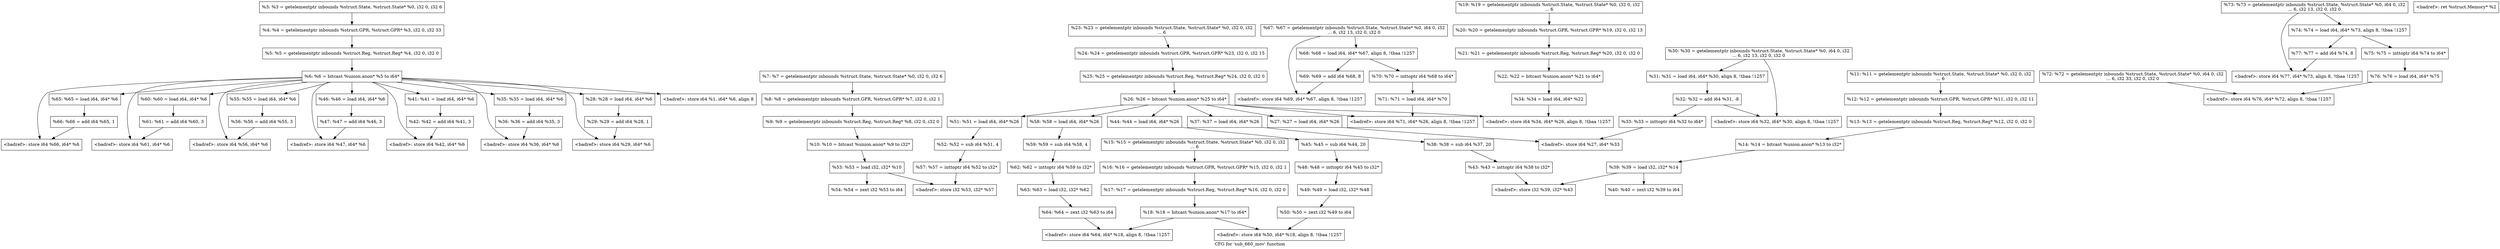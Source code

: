 digraph "CFG for 'sub_660_mov' function" {
	label="CFG for 'sub_660_mov' function";

	Node0x558693e2e928 [shape=record,label="{%3:  %3 = getelementptr inbounds %struct.State, %struct.State* %0, i32 0, i32 6}"];
	Node0x558693e2e928 -> Node0x558693e2e518;
	Node0x558693e2e518 [shape=record,label="{%4:  %4 = getelementptr inbounds %struct.GPR, %struct.GPR* %3, i32 0, i32 33}"];
	Node0x558693e2e518 -> Node0x558693e2e608;
	Node0x558693e2e608 [shape=record,label="{%5:  %5 = getelementptr inbounds %struct.Reg, %struct.Reg* %4, i32 0, i32 0}"];
	Node0x558693e2e608 -> Node0x558693e1c658;
	Node0x558693e1c658 [shape=record,label="{%6:  %6 = bitcast %union.anon* %5 to i64*}"];
	Node0x558693e1c658 -> Node0x558693e30a60;
	Node0x558693e1c658 -> Node0x558693e30968;
	Node0x558693e1c658 -> Node0x558693e32200;
	Node0x558693e1c658 -> Node0x558693e32108;
	Node0x558693e1c658 -> Node0x558693e31ee0;
	Node0x558693e1c658 -> Node0x558693e31de8;
	Node0x558693e1c658 -> Node0x558693e31a00;
	Node0x558693e1c658 -> Node0x558693e31908;
	Node0x558693e1c658 -> Node0x558693e316e0;
	Node0x558693e1c658 -> Node0x558693e315e8;
	Node0x558693e1c658 -> Node0x558693e31320;
	Node0x558693e1c658 -> Node0x558693e311e8;
	Node0x558693e1c658 -> Node0x558693e2f550;
	Node0x558693e1c658 -> Node0x558693e2f418;
	Node0x558693e1c658 -> Node0x558693e2e690;
	Node0x558693e2e690 [shape=record,label="{\<badref\>:  store i64 %1, i64* %6, align 8}"];
	Node0x558693e2e728 [shape=record,label="{%7:  %7 = getelementptr inbounds %struct.State, %struct.State* %0, i32 0, i32 6}"];
	Node0x558693e2e728 -> Node0x558693e2e808;
	Node0x558693e2e808 [shape=record,label="{%8:  %8 = getelementptr inbounds %struct.GPR, %struct.GPR* %7, i32 0, i32 1}"];
	Node0x558693e2e808 -> Node0x558693e2ea58;
	Node0x558693e2ea58 [shape=record,label="{%9:  %9 = getelementptr inbounds %struct.Reg, %struct.Reg* %8, i32 0, i32 0}"];
	Node0x558693e2ea58 -> Node0x558693e1c168;
	Node0x558693e1c168 [shape=record,label="{%10:  %10 = bitcast %union.anon* %9 to i32*}"];
	Node0x558693e1c168 -> Node0x558693e31d28;
	Node0x558693e2eaf8 [shape=record,label="{%11:  %11 = getelementptr inbounds %struct.State, %struct.State* %0, i32 0, i32\l... 6}"];
	Node0x558693e2eaf8 -> Node0x558693e2eb98;
	Node0x558693e2eb98 [shape=record,label="{%12:  %12 = getelementptr inbounds %struct.GPR, %struct.GPR* %11, i32 0, i32 11}"];
	Node0x558693e2eb98 -> Node0x558693e2ec38;
	Node0x558693e2ec38 [shape=record,label="{%13:  %13 = getelementptr inbounds %struct.Reg, %struct.Reg* %12, i32 0, i32 0}"];
	Node0x558693e2ec38 -> Node0x558693e1c328;
	Node0x558693e1c328 [shape=record,label="{%14:  %14 = bitcast %union.anon* %13 to i32*}"];
	Node0x558693e1c328 -> Node0x558693e31528;
	Node0x558693e2ecd8 [shape=record,label="{%15:  %15 = getelementptr inbounds %struct.State, %struct.State* %0, i32 0, i32\l... 6}"];
	Node0x558693e2ecd8 -> Node0x558693e2ed78;
	Node0x558693e2ed78 [shape=record,label="{%16:  %16 = getelementptr inbounds %struct.GPR, %struct.GPR* %15, i32 0, i32 1}"];
	Node0x558693e2ed78 -> Node0x558693e2ef28;
	Node0x558693e2ef28 [shape=record,label="{%17:  %17 = getelementptr inbounds %struct.Reg, %struct.Reg* %16, i32 0, i32 0}"];
	Node0x558693e2ef28 -> Node0x558693e1be48;
	Node0x558693e1be48 [shape=record,label="{%18:  %18 = bitcast %union.anon* %17 to i64*}"];
	Node0x558693e1be48 -> Node0x558693e30900;
	Node0x558693e1be48 -> Node0x558693e31ba0;
	Node0x558693e2efc8 [shape=record,label="{%19:  %19 = getelementptr inbounds %struct.State, %struct.State* %0, i32 0, i32\l... 6}"];
	Node0x558693e2efc8 -> Node0x558693e2f068;
	Node0x558693e2f068 [shape=record,label="{%20:  %20 = getelementptr inbounds %struct.GPR, %struct.GPR* %19, i32 0, i32 13}"];
	Node0x558693e2f068 -> Node0x558693e2f108;
	Node0x558693e2f108 [shape=record,label="{%21:  %21 = getelementptr inbounds %struct.Reg, %struct.Reg* %20, i32 0, i32 0}"];
	Node0x558693e2f108 -> Node0x558693e2e998;
	Node0x558693e2e998 [shape=record,label="{%22:  %22 = bitcast %union.anon* %21 to i64*}"];
	Node0x558693e2e998 -> Node0x558693e31188;
	Node0x558693e2f1a8 [shape=record,label="{%23:  %23 = getelementptr inbounds %struct.State, %struct.State* %0, i32 0, i32\l... 6}"];
	Node0x558693e2f1a8 -> Node0x558693e2f248;
	Node0x558693e2f248 [shape=record,label="{%24:  %24 = getelementptr inbounds %struct.GPR, %struct.GPR* %23, i32 0, i32 15}"];
	Node0x558693e2f248 -> Node0x558693e2f2e8;
	Node0x558693e2f2e8 [shape=record,label="{%25:  %25 = getelementptr inbounds %struct.Reg, %struct.Reg* %24, i32 0, i32 0}"];
	Node0x558693e2f2e8 -> Node0x558693e2f358;
	Node0x558693e2f358 [shape=record,label="{%26:  %26 = bitcast %union.anon* %25 to i64*}"];
	Node0x558693e2f358 -> Node0x558693e32a40;
	Node0x558693e2f358 -> Node0x558693e32028;
	Node0x558693e2f358 -> Node0x558693e31c08;
	Node0x558693e2f358 -> Node0x558693e31828;
	Node0x558693e2f358 -> Node0x558693e31408;
	Node0x558693e2f358 -> Node0x558693e313a0;
	Node0x558693e2f358 -> Node0x558693e2f3b8;
	Node0x558693e2f3b8 [shape=record,label="{%27:  %27 = load i64, i64* %26}"];
	Node0x558693e2f3b8 -> Node0x558693e2ee60;
	Node0x558693e2f418 [shape=record,label="{%28:  %28 = load i64, i64* %6}"];
	Node0x558693e2f418 -> Node0x558693e2f4d0;
	Node0x558693e2f4d0 [shape=record,label="{%29:  %29 = add i64 %28, 1}"];
	Node0x558693e2f4d0 -> Node0x558693e2f550;
	Node0x558693e2f550 [shape=record,label="{\<badref\>:  store i64 %29, i64* %6}"];
	Node0x558693e2f670 [shape=record,label="{%30:  %30 = getelementptr inbounds %struct.State, %struct.State* %0, i64 0, i32\l... 6, i32 13, i32 0, i32 0}"];
	Node0x558693e2f670 -> Node0x558693e30b10;
	Node0x558693e2f670 -> Node0x558693e2f6e8;
	Node0x558693e2f6e8 [shape=record,label="{%31:  %31 = load i64, i64* %30, align 8, !tbaa !1257}"];
	Node0x558693e2f6e8 -> Node0x558693e30880;
	Node0x558693e30880 [shape=record,label="{%32:  %32 = add i64 %31, -8}"];
	Node0x558693e30880 -> Node0x558693e30b10;
	Node0x558693e30880 -> Node0x558693e2ede8;
	Node0x558693e2ede8 [shape=record,label="{%33:  %33 = inttoptr i64 %32 to i64*}"];
	Node0x558693e2ede8 -> Node0x558693e2ee60;
	Node0x558693e2ee60 [shape=record,label="{\<badref\>:  store i64 %27, i64* %33}"];
	Node0x558693e30b10 [shape=record,label="{\<badref\>:  store i64 %32, i64* %30, align 8, !tbaa !1257}"];
	Node0x558693e31188 [shape=record,label="{%34:  %34 = load i64, i64* %22}"];
	Node0x558693e31188 -> Node0x558693e313a0;
	Node0x558693e311e8 [shape=record,label="{%35:  %35 = load i64, i64* %6}"];
	Node0x558693e311e8 -> Node0x558693e312a0;
	Node0x558693e312a0 [shape=record,label="{%36:  %36 = add i64 %35, 3}"];
	Node0x558693e312a0 -> Node0x558693e31320;
	Node0x558693e31320 [shape=record,label="{\<badref\>:  store i64 %36, i64* %6}"];
	Node0x558693e313a0 [shape=record,label="{\<badref\>:  store i64 %34, i64* %26, align 8, !tbaa !1257}"];
	Node0x558693e31408 [shape=record,label="{%37:  %37 = load i64, i64* %26}"];
	Node0x558693e31408 -> Node0x558693e314c0;
	Node0x558693e314c0 [shape=record,label="{%38:  %38 = sub i64 %37, 20}"];
	Node0x558693e314c0 -> Node0x558693e31748;
	Node0x558693e31528 [shape=record,label="{%39:  %39 = load i32, i32* %14}"];
	Node0x558693e31528 -> Node0x558693e317c0;
	Node0x558693e31528 -> Node0x558693e31588;
	Node0x558693e31588 [shape=record,label="{%40:  %40 = zext i32 %39 to i64}"];
	Node0x558693e315e8 [shape=record,label="{%41:  %41 = load i64, i64* %6}"];
	Node0x558693e315e8 -> Node0x558693e31660;
	Node0x558693e31660 [shape=record,label="{%42:  %42 = add i64 %41, 3}"];
	Node0x558693e31660 -> Node0x558693e316e0;
	Node0x558693e316e0 [shape=record,label="{\<badref\>:  store i64 %42, i64* %6}"];
	Node0x558693e31748 [shape=record,label="{%43:  %43 = inttoptr i64 %38 to i32*}"];
	Node0x558693e31748 -> Node0x558693e317c0;
	Node0x558693e317c0 [shape=record,label="{\<badref\>:  store i32 %39, i32* %43}"];
	Node0x558693e31828 [shape=record,label="{%44:  %44 = load i64, i64* %26}"];
	Node0x558693e31828 -> Node0x558693e318a0;
	Node0x558693e318a0 [shape=record,label="{%45:  %45 = sub i64 %44, 20}"];
	Node0x558693e318a0 -> Node0x558693e31a68;
	Node0x558693e31908 [shape=record,label="{%46:  %46 = load i64, i64* %6}"];
	Node0x558693e31908 -> Node0x558693e31980;
	Node0x558693e31980 [shape=record,label="{%47:  %47 = add i64 %46, 3}"];
	Node0x558693e31980 -> Node0x558693e31a00;
	Node0x558693e31a00 [shape=record,label="{\<badref\>:  store i64 %47, i64* %6}"];
	Node0x558693e31a68 [shape=record,label="{%48:  %48 = inttoptr i64 %45 to i32*}"];
	Node0x558693e31a68 -> Node0x558693e31ac8;
	Node0x558693e31ac8 [shape=record,label="{%49:  %49 = load i32, i32* %48}"];
	Node0x558693e31ac8 -> Node0x558693e31b28;
	Node0x558693e31b28 [shape=record,label="{%50:  %50 = zext i32 %49 to i64}"];
	Node0x558693e31b28 -> Node0x558693e31ba0;
	Node0x558693e31ba0 [shape=record,label="{\<badref\>:  store i64 %50, i64* %18, align 8, !tbaa !1257}"];
	Node0x558693e31c08 [shape=record,label="{%51:  %51 = load i64, i64* %26}"];
	Node0x558693e31c08 -> Node0x558693e31cc0;
	Node0x558693e31cc0 [shape=record,label="{%52:  %52 = sub i64 %51, 4}"];
	Node0x558693e31cc0 -> Node0x558693e31f48;
	Node0x558693e31d28 [shape=record,label="{%53:  %53 = load i32, i32* %10}"];
	Node0x558693e31d28 -> Node0x558693e31fc0;
	Node0x558693e31d28 -> Node0x558693e31d88;
	Node0x558693e31d88 [shape=record,label="{%54:  %54 = zext i32 %53 to i64}"];
	Node0x558693e31de8 [shape=record,label="{%55:  %55 = load i64, i64* %6}"];
	Node0x558693e31de8 -> Node0x558693e31e60;
	Node0x558693e31e60 [shape=record,label="{%56:  %56 = add i64 %55, 3}"];
	Node0x558693e31e60 -> Node0x558693e31ee0;
	Node0x558693e31ee0 [shape=record,label="{\<badref\>:  store i64 %56, i64* %6}"];
	Node0x558693e31f48 [shape=record,label="{%57:  %57 = inttoptr i64 %52 to i32*}"];
	Node0x558693e31f48 -> Node0x558693e31fc0;
	Node0x558693e31fc0 [shape=record,label="{\<badref\>:  store i32 %53, i32* %57}"];
	Node0x558693e32028 [shape=record,label="{%58:  %58 = load i64, i64* %26}"];
	Node0x558693e32028 -> Node0x558693e320a0;
	Node0x558693e320a0 [shape=record,label="{%59:  %59 = sub i64 %58, 4}"];
	Node0x558693e320a0 -> Node0x558693e32268;
	Node0x558693e32108 [shape=record,label="{%60:  %60 = load i64, i64* %6}"];
	Node0x558693e32108 -> Node0x558693e32180;
	Node0x558693e32180 [shape=record,label="{%61:  %61 = add i64 %60, 3}"];
	Node0x558693e32180 -> Node0x558693e32200;
	Node0x558693e32200 [shape=record,label="{\<badref\>:  store i64 %61, i64* %6}"];
	Node0x558693e32268 [shape=record,label="{%62:  %62 = inttoptr i64 %59 to i32*}"];
	Node0x558693e32268 -> Node0x558693e322c8;
	Node0x558693e322c8 [shape=record,label="{%63:  %63 = load i32, i32* %62}"];
	Node0x558693e322c8 -> Node0x558693e32328;
	Node0x558693e32328 [shape=record,label="{%64:  %64 = zext i32 %63 to i64}"];
	Node0x558693e32328 -> Node0x558693e30900;
	Node0x558693e30900 [shape=record,label="{\<badref\>:  store i64 %64, i64* %18, align 8, !tbaa !1257}"];
	Node0x558693e30968 [shape=record,label="{%65:  %65 = load i64, i64* %6}"];
	Node0x558693e30968 -> Node0x558693e309e0;
	Node0x558693e309e0 [shape=record,label="{%66:  %66 = add i64 %65, 1}"];
	Node0x558693e309e0 -> Node0x558693e30a60;
	Node0x558693e30a60 [shape=record,label="{\<badref\>:  store i64 %66, i64* %6}"];
	Node0x558693e32810 [shape=record,label="{%67:  %67 = getelementptr inbounds %struct.State, %struct.State* %0, i64 0, i32\l... 6, i32 13, i32 0, i32 0}"];
	Node0x558693e32810 -> Node0x558693e32ac0;
	Node0x558693e32810 -> Node0x558693e32888;
	Node0x558693e32888 [shape=record,label="{%68:  %68 = load i64, i64* %67, align 8, !tbaa !1257}"];
	Node0x558693e32888 -> Node0x558693e32968;
	Node0x558693e32888 -> Node0x558693e32900;
	Node0x558693e32900 [shape=record,label="{%69:  %69 = add i64 %68, 8}"];
	Node0x558693e32900 -> Node0x558693e32ac0;
	Node0x558693e32968 [shape=record,label="{%70:  %70 = inttoptr i64 %68 to i64*}"];
	Node0x558693e32968 -> Node0x558693e329c8;
	Node0x558693e329c8 [shape=record,label="{%71:  %71 = load i64, i64* %70}"];
	Node0x558693e329c8 -> Node0x558693e32a40;
	Node0x558693e32a40 [shape=record,label="{\<badref\>:  store i64 %71, i64* %26, align 8, !tbaa !1257}"];
	Node0x558693e32ac0 [shape=record,label="{\<badref\>:  store i64 %69, i64* %67, align 8, !tbaa !1257}"];
	Node0x558693e32ba0 [shape=record,label="{%72:  %72 = getelementptr inbounds %struct.State, %struct.State* %0, i64 0, i32\l... 6, i32 33, i32 0, i32 0}"];
	Node0x558693e32ba0 -> Node0x558693e32e40;
	Node0x558693e32c90 [shape=record,label="{%73:  %73 = getelementptr inbounds %struct.State, %struct.State* %0, i64 0, i32\l... 6, i32 13, i32 0, i32 0}"];
	Node0x558693e32c90 -> Node0x558693e32f40;
	Node0x558693e32c90 -> Node0x558693e32d08;
	Node0x558693e32d08 [shape=record,label="{%74:  %74 = load i64, i64* %73, align 8, !tbaa !1257}"];
	Node0x558693e32d08 -> Node0x558693e32ec0;
	Node0x558693e32d08 -> Node0x558693e32d68;
	Node0x558693e32d68 [shape=record,label="{%75:  %75 = inttoptr i64 %74 to i64*}"];
	Node0x558693e32d68 -> Node0x558693e32dc8;
	Node0x558693e32dc8 [shape=record,label="{%76:  %76 = load i64, i64* %75}"];
	Node0x558693e32dc8 -> Node0x558693e32e40;
	Node0x558693e32e40 [shape=record,label="{\<badref\>:  store i64 %76, i64* %72, align 8, !tbaa !1257}"];
	Node0x558693e32ec0 [shape=record,label="{%77:  %77 = add i64 %74, 8}"];
	Node0x558693e32ec0 -> Node0x558693e32f40;
	Node0x558693e32f40 [shape=record,label="{\<badref\>:  store i64 %77, i64* %73, align 8, !tbaa !1257}"];
	Node0x558693e32fa8 [shape=record,label="{\<badref\>:  ret %struct.Memory* %2}"];
}
